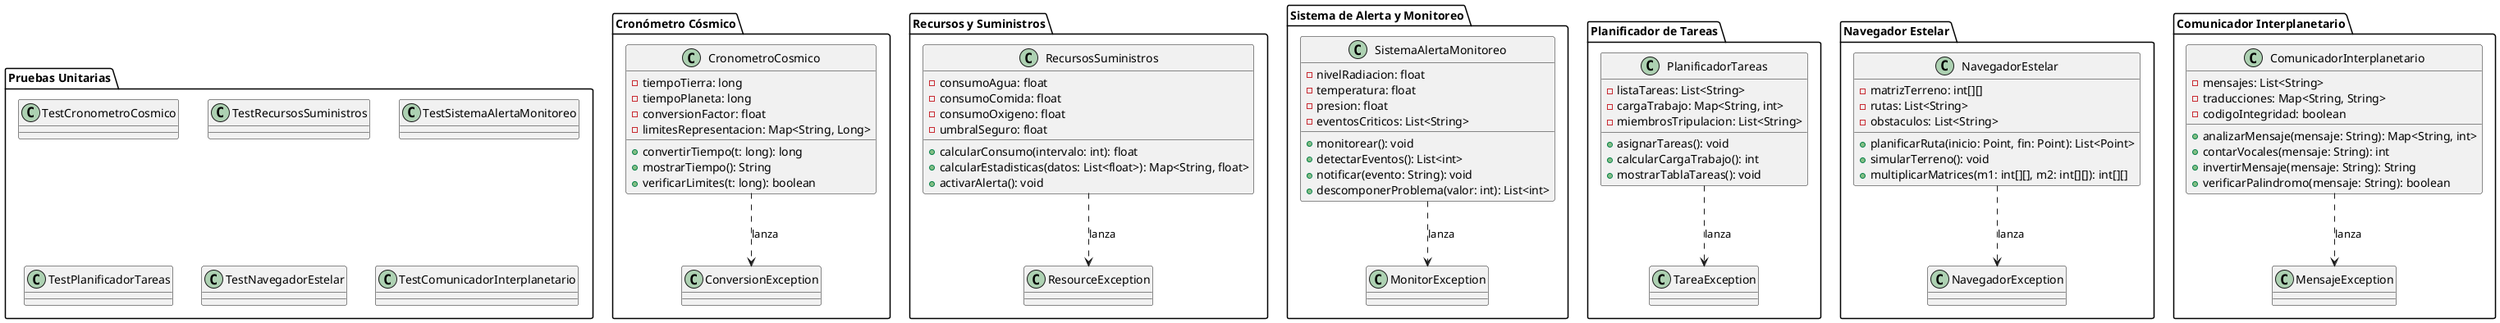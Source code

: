 @startuml
' ================================
' Módulo: Cronómetro Cósmico
' ================================
package "Cronómetro Cósmico" {
  class CronometroCosmico {
    - tiempoTierra: long
    - tiempoPlaneta: long
    - conversionFactor: float
    - limitesRepresentacion: Map<String, Long>
    + convertirTiempo(t: long): long
    + mostrarTiempo(): String
    + verificarLimites(t: long): boolean
  }
  class ConversionException
}

CronometroCosmico ..> ConversionException : lanza

' ================================
' Módulo: Recursos y Suministros
' ================================
package "Recursos y Suministros" {
  class RecursosSuministros {
    - consumoAgua: float
    - consumoComida: float
    - consumoOxigeno: float
    - umbralSeguro: float
    + calcularConsumo(intervalo: int): float
    + calcularEstadisticas(datos: List<float>): Map<String, float>
    + activarAlerta(): void
  }
  class ResourceException
}

RecursosSuministros ..> ResourceException : lanza

' ================================
' Módulo: Sistema de Alerta y Monitoreo
' ================================
package "Sistema de Alerta y Monitoreo" {
  class SistemaAlertaMonitoreo {
    - nivelRadiacion: float
    - temperatura: float
    - presion: float
    - eventosCriticos: List<String>
    + monitorear(): void
    + detectarEventos(): List<int>
    + notificar(evento: String): void
    + descomponerProblema(valor: int): List<int>
  }
  class MonitorException
}

SistemaAlertaMonitoreo ..> MonitorException : lanza

' ================================
' Módulo: Planificador de Tareas
' ================================
package "Planificador de Tareas" {
  class PlanificadorTareas {
    - listaTareas: List<String>
    - cargaTrabajo: Map<String, int>
    - miembrosTripulacion: List<String>
    + asignarTareas(): void
    + calcularCargaTrabajo(): int
    + mostrarTablaTareas(): void
  }
  class TareaException
}

PlanificadorTareas ..> TareaException : lanza

' ================================
' Módulo: Navegador Estelar
' ================================
package "Navegador Estelar" {
  class NavegadorEstelar {
    - matrizTerreno: int[][]
    - rutas: List<String>
    - obstaculos: List<String>
    + planificarRuta(inicio: Point, fin: Point): List<Point>
    + simularTerreno(): void
    + multiplicarMatrices(m1: int[][], m2: int[][]): int[][]
  }
  class NavegadorException
}

NavegadorEstelar ..> NavegadorException : lanza

' ================================
' Módulo: Comunicador Interplanetario
' ================================
package "Comunicador Interplanetario" {
  class ComunicadorInterplanetario {
    - mensajes: List<String>
    - traducciones: Map<String, String>
    - codigoIntegridad: boolean
    + analizarMensaje(mensaje: String): Map<String, int>
    + contarVocales(mensaje: String): int
    + invertirMensaje(mensaje: String): String
    + verificarPalindromo(mensaje: String): boolean
  }
  class MensajeException
}

ComunicadorInterplanetario ..> MensajeException : lanza

' ================================
' Pruebas Unitarias (JUnit 5)
' ================================
package "Pruebas Unitarias" {
  class TestCronometroCosmico
  class TestRecursosSuministros
  class TestSistemaAlertaMonitoreo
  class TestPlanificadorTareas
  class TestNavegadorEstelar
  class TestComunicadorInterplanetario
}

@enduml
